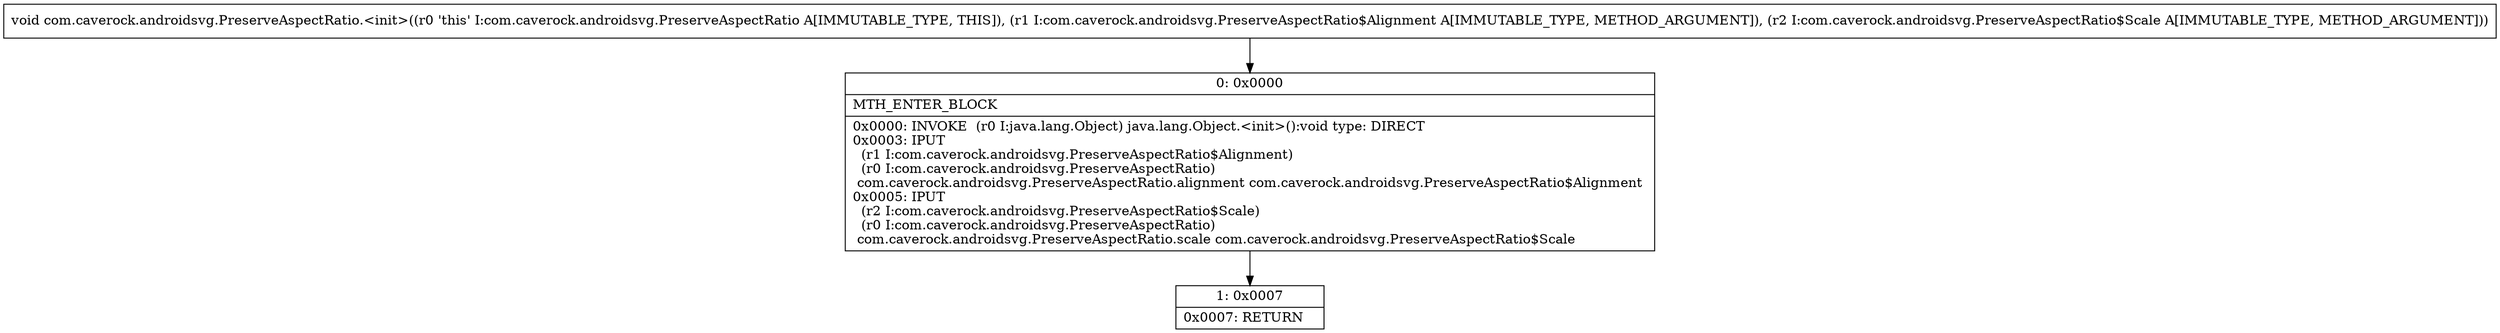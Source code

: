 digraph "CFG forcom.caverock.androidsvg.PreserveAspectRatio.\<init\>(Lcom\/caverock\/androidsvg\/PreserveAspectRatio$Alignment;Lcom\/caverock\/androidsvg\/PreserveAspectRatio$Scale;)V" {
Node_0 [shape=record,label="{0\:\ 0x0000|MTH_ENTER_BLOCK\l|0x0000: INVOKE  (r0 I:java.lang.Object) java.lang.Object.\<init\>():void type: DIRECT \l0x0003: IPUT  \l  (r1 I:com.caverock.androidsvg.PreserveAspectRatio$Alignment)\l  (r0 I:com.caverock.androidsvg.PreserveAspectRatio)\l com.caverock.androidsvg.PreserveAspectRatio.alignment com.caverock.androidsvg.PreserveAspectRatio$Alignment \l0x0005: IPUT  \l  (r2 I:com.caverock.androidsvg.PreserveAspectRatio$Scale)\l  (r0 I:com.caverock.androidsvg.PreserveAspectRatio)\l com.caverock.androidsvg.PreserveAspectRatio.scale com.caverock.androidsvg.PreserveAspectRatio$Scale \l}"];
Node_1 [shape=record,label="{1\:\ 0x0007|0x0007: RETURN   \l}"];
MethodNode[shape=record,label="{void com.caverock.androidsvg.PreserveAspectRatio.\<init\>((r0 'this' I:com.caverock.androidsvg.PreserveAspectRatio A[IMMUTABLE_TYPE, THIS]), (r1 I:com.caverock.androidsvg.PreserveAspectRatio$Alignment A[IMMUTABLE_TYPE, METHOD_ARGUMENT]), (r2 I:com.caverock.androidsvg.PreserveAspectRatio$Scale A[IMMUTABLE_TYPE, METHOD_ARGUMENT])) }"];
MethodNode -> Node_0;
Node_0 -> Node_1;
}

